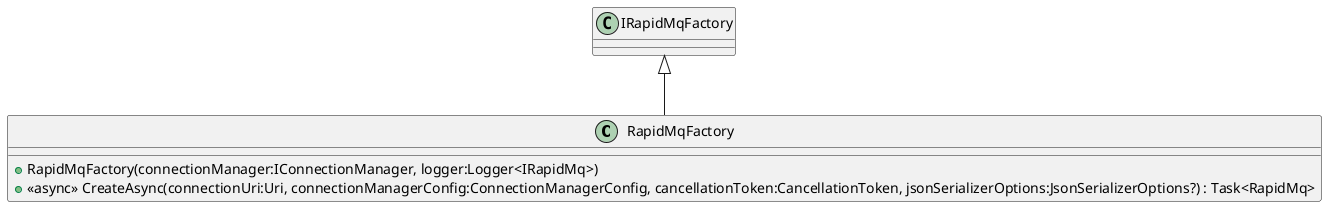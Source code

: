 @startuml
class RapidMqFactory {
    + RapidMqFactory(connectionManager:IConnectionManager, logger:Logger<IRapidMq>)
    + <<async>> CreateAsync(connectionUri:Uri, connectionManagerConfig:ConnectionManagerConfig, cancellationToken:CancellationToken, jsonSerializerOptions:JsonSerializerOptions?) : Task<RapidMq>
}
IRapidMqFactory <|-- RapidMqFactory
@enduml
